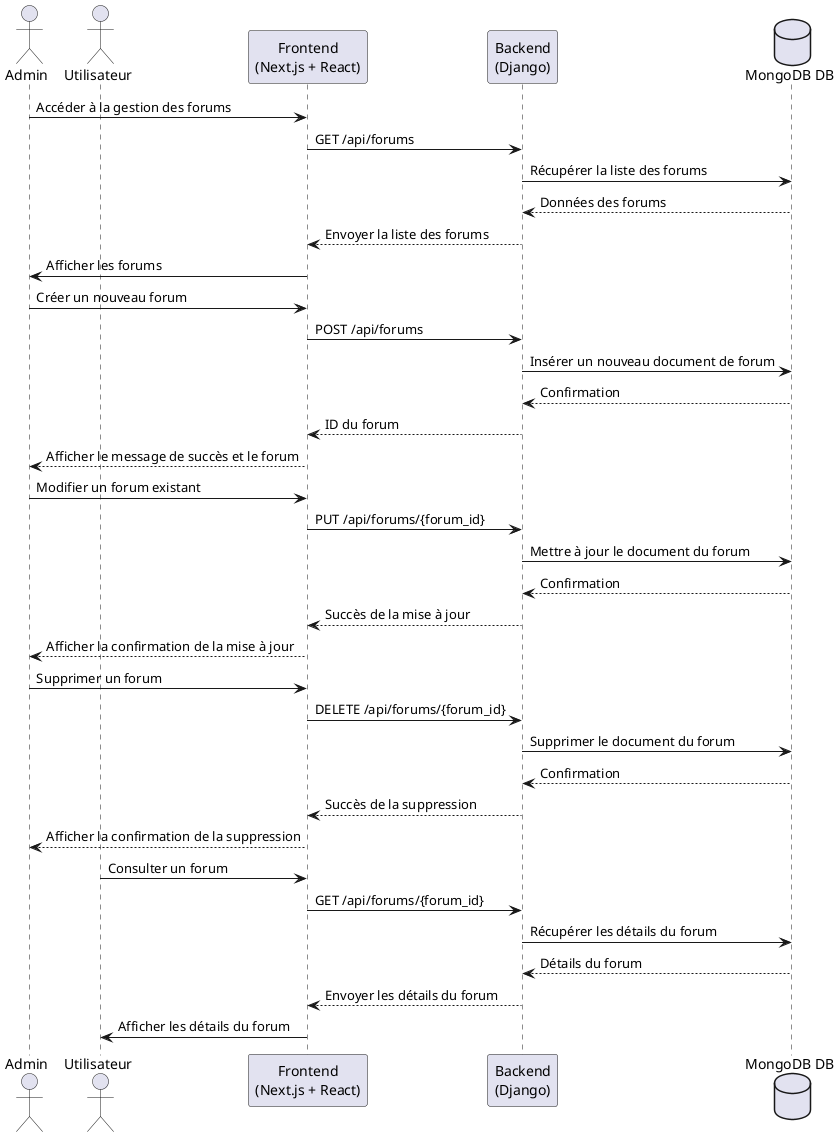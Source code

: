 @startuml
actor Admin
actor Utilisateur
participant "Frontend\n(Next.js + React)" as Frontend
participant "Backend\n(Django)" as Backend
database "MongoDB DB" as DB

Admin -> Frontend: Accéder à la gestion des forums
Frontend -> Backend: GET /api/forums
Backend -> DB: Récupérer la liste des forums
DB --> Backend: Données des forums
Backend --> Frontend: Envoyer la liste des forums
Frontend -> Admin: Afficher les forums

Admin -> Frontend: Créer un nouveau forum
Frontend -> Backend: POST /api/forums
Backend -> DB: Insérer un nouveau document de forum
DB --> Backend: Confirmation
Backend --> Frontend: ID du forum
Frontend --> Admin: Afficher le message de succès et le forum

Admin -> Frontend: Modifier un forum existant
Frontend -> Backend: PUT /api/forums/{forum_id}
Backend -> DB: Mettre à jour le document du forum
DB --> Backend: Confirmation
Backend --> Frontend: Succès de la mise à jour
Frontend --> Admin: Afficher la confirmation de la mise à jour

Admin -> Frontend: Supprimer un forum
Frontend -> Backend: DELETE /api/forums/{forum_id}
Backend -> DB: Supprimer le document du forum
DB --> Backend: Confirmation
Backend --> Frontend: Succès de la suppression
Frontend --> Admin: Afficher la confirmation de la suppression

Utilisateur -> Frontend: Consulter un forum
Frontend -> Backend: GET /api/forums/{forum_id}
Backend -> DB: Récupérer les détails du forum
DB --> Backend: Détails du forum
Backend --> Frontend: Envoyer les détails du forum
Frontend -> Utilisateur: Afficher les détails du forum

@enduml
